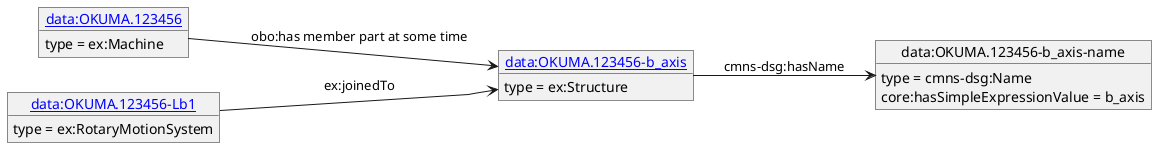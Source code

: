 @startuml
skinparam linetype polyline
left to right direction
object "[[./OKUMA.123456-b_axis.html data:OKUMA.123456-b_axis]]" as o1 {
 type = ex:Structure
 }
object "data:OKUMA.123456-b_axis-name" as o2 {
 type = cmns-dsg:Name
 }
object "[[./OKUMA.123456.html data:OKUMA.123456]]" as o3 {
 type = ex:Machine
 }
object "[[./OKUMA.123456-Lb1.html data:OKUMA.123456-Lb1]]" as o4 {
 type = ex:RotaryMotionSystem
 }
o1 --> o2 : cmns-dsg:hasName
o2 : core:hasSimpleExpressionValue = b_axis
o3 --> o1 : obo:has member part at some time
o4 --> o1 : ex:joinedTo
@enduml
